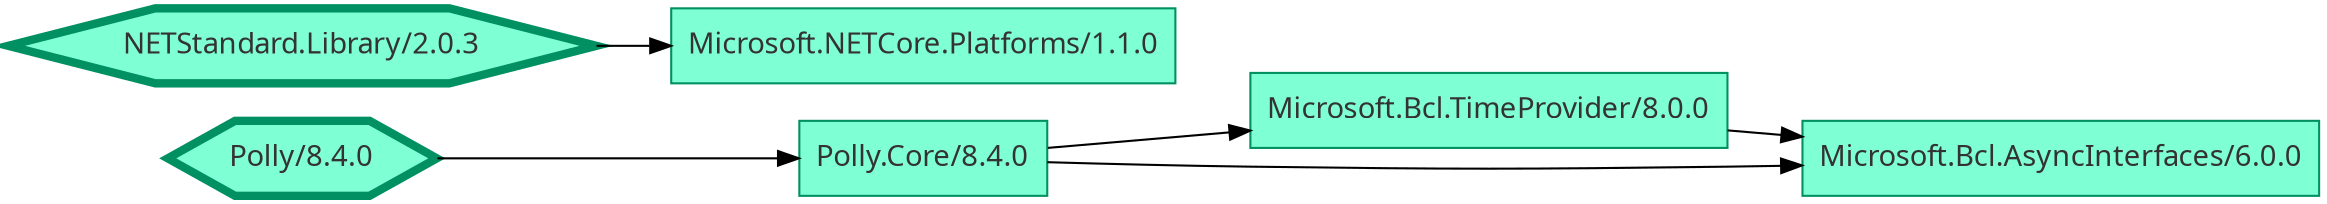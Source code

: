 ﻿# Generated by https://github.com/0xced/Chisel

digraph
{
  rankdir=LR
  node [ fontname = "Segoe UI, sans-serif", shape = box, style = filled, fillcolor = aquamarine, color = "#009061", fontcolor = "#333333" ]

  "Microsoft.Bcl.TimeProvider/8.0.0" -> "Microsoft.Bcl.AsyncInterfaces/6.0.0"
  "NETStandard.Library/2.0.3" -> "Microsoft.NETCore.Platforms/1.1.0"
  "Polly/8.4.0" -> "Polly.Core/8.4.0"
  "Polly.Core/8.4.0" -> "Microsoft.Bcl.AsyncInterfaces/6.0.0"
  "Polly.Core/8.4.0" -> "Microsoft.Bcl.TimeProvider/8.0.0"

  "Microsoft.Bcl.AsyncInterfaces/6.0.0"
  "Microsoft.Bcl.TimeProvider/8.0.0"
  "Microsoft.NETCore.Platforms/1.1.0"
  "NETStandard.Library/2.0.3" [ shape = hexagon, penwidth = 4 ]
  "Polly/8.4.0" [ shape = hexagon, penwidth = 4 ]
  "Polly.Core/8.4.0"
}
